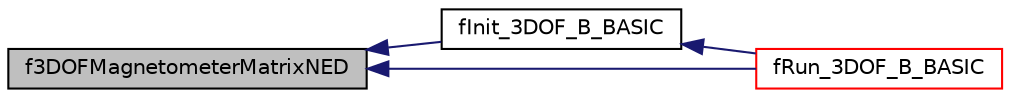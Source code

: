 digraph "f3DOFMagnetometerMatrixNED"
{
  edge [fontname="Helvetica",fontsize="10",labelfontname="Helvetica",labelfontsize="10"];
  node [fontname="Helvetica",fontsize="10",shape=record];
  rankdir="LR";
  Node12 [label="f3DOFMagnetometerMatrixNED",height=0.2,width=0.4,color="black", fillcolor="grey75", style="filled", fontcolor="black"];
  Node12 -> Node13 [dir="back",color="midnightblue",fontsize="10",style="solid",fontname="Helvetica"];
  Node13 [label="fInit_3DOF_B_BASIC",height=0.2,width=0.4,color="black", fillcolor="white", style="filled",URL="$fusion_8h.html#adc49d74394c2a94a33ff65edea18233b"];
  Node13 -> Node14 [dir="back",color="midnightblue",fontsize="10",style="solid",fontname="Helvetica"];
  Node14 [label="fRun_3DOF_B_BASIC",height=0.2,width=0.4,color="red", fillcolor="white", style="filled",URL="$fusion_8h.html#a2df5be5795338038774a64b41cf53a8e"];
  Node12 -> Node14 [dir="back",color="midnightblue",fontsize="10",style="solid",fontname="Helvetica"];
}
